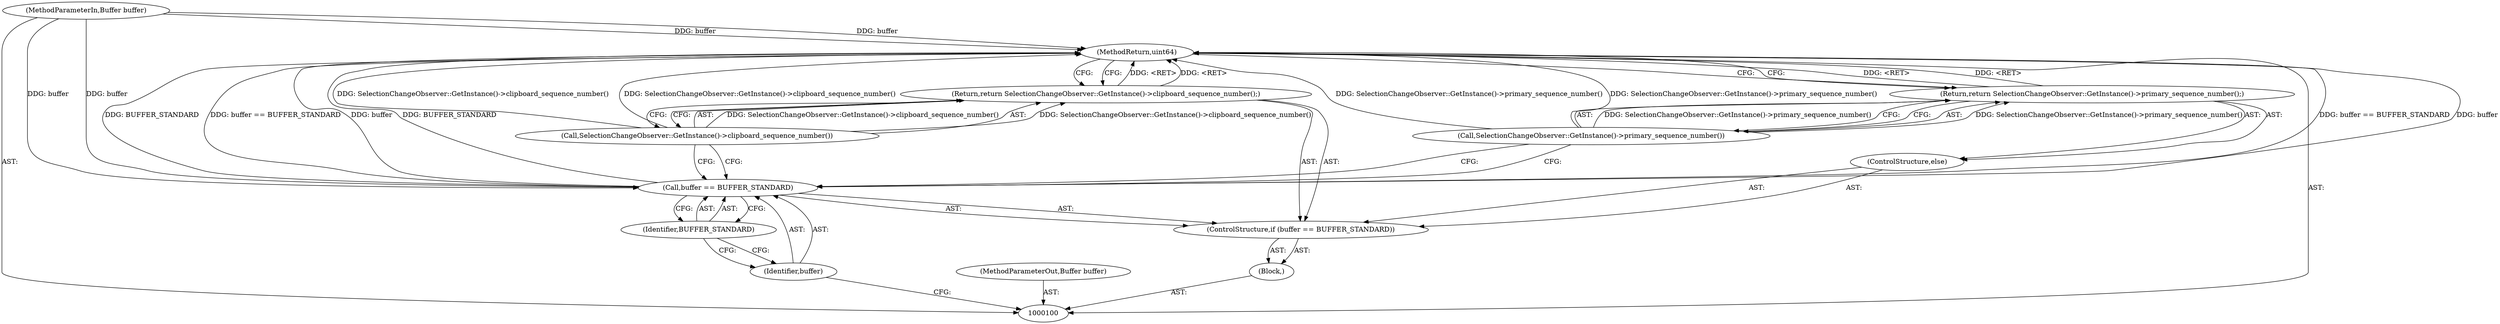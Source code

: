 digraph "0_Chrome_1a828911013ff501b87aacc5b555e470b31f2909" {
"1000112" [label="(MethodReturn,uint64)"];
"1000101" [label="(MethodParameterIn,Buffer buffer)"];
"1000129" [label="(MethodParameterOut,Buffer buffer)"];
"1000102" [label="(Block,)"];
"1000106" [label="(Identifier,BUFFER_STANDARD)"];
"1000103" [label="(ControlStructure,if (buffer == BUFFER_STANDARD))"];
"1000104" [label="(Call,buffer == BUFFER_STANDARD)"];
"1000105" [label="(Identifier,buffer)"];
"1000108" [label="(Call,SelectionChangeObserver::GetInstance()->clipboard_sequence_number())"];
"1000107" [label="(Return,return SelectionChangeObserver::GetInstance()->clipboard_sequence_number();)"];
"1000109" [label="(ControlStructure,else)"];
"1000111" [label="(Call,SelectionChangeObserver::GetInstance()->primary_sequence_number())"];
"1000110" [label="(Return,return SelectionChangeObserver::GetInstance()->primary_sequence_number();)"];
"1000112" -> "1000100"  [label="AST: "];
"1000112" -> "1000107"  [label="CFG: "];
"1000112" -> "1000110"  [label="CFG: "];
"1000108" -> "1000112"  [label="DDG: SelectionChangeObserver::GetInstance()->clipboard_sequence_number()"];
"1000104" -> "1000112"  [label="DDG: buffer == BUFFER_STANDARD"];
"1000104" -> "1000112"  [label="DDG: buffer"];
"1000104" -> "1000112"  [label="DDG: BUFFER_STANDARD"];
"1000101" -> "1000112"  [label="DDG: buffer"];
"1000111" -> "1000112"  [label="DDG: SelectionChangeObserver::GetInstance()->primary_sequence_number()"];
"1000110" -> "1000112"  [label="DDG: <RET>"];
"1000107" -> "1000112"  [label="DDG: <RET>"];
"1000101" -> "1000100"  [label="AST: "];
"1000101" -> "1000112"  [label="DDG: buffer"];
"1000101" -> "1000104"  [label="DDG: buffer"];
"1000129" -> "1000100"  [label="AST: "];
"1000102" -> "1000100"  [label="AST: "];
"1000103" -> "1000102"  [label="AST: "];
"1000106" -> "1000104"  [label="AST: "];
"1000106" -> "1000105"  [label="CFG: "];
"1000104" -> "1000106"  [label="CFG: "];
"1000103" -> "1000102"  [label="AST: "];
"1000104" -> "1000103"  [label="AST: "];
"1000107" -> "1000103"  [label="AST: "];
"1000109" -> "1000103"  [label="AST: "];
"1000104" -> "1000103"  [label="AST: "];
"1000104" -> "1000106"  [label="CFG: "];
"1000105" -> "1000104"  [label="AST: "];
"1000106" -> "1000104"  [label="AST: "];
"1000108" -> "1000104"  [label="CFG: "];
"1000111" -> "1000104"  [label="CFG: "];
"1000104" -> "1000112"  [label="DDG: buffer == BUFFER_STANDARD"];
"1000104" -> "1000112"  [label="DDG: buffer"];
"1000104" -> "1000112"  [label="DDG: BUFFER_STANDARD"];
"1000101" -> "1000104"  [label="DDG: buffer"];
"1000105" -> "1000104"  [label="AST: "];
"1000105" -> "1000100"  [label="CFG: "];
"1000106" -> "1000105"  [label="CFG: "];
"1000108" -> "1000107"  [label="AST: "];
"1000108" -> "1000104"  [label="CFG: "];
"1000107" -> "1000108"  [label="CFG: "];
"1000108" -> "1000112"  [label="DDG: SelectionChangeObserver::GetInstance()->clipboard_sequence_number()"];
"1000108" -> "1000107"  [label="DDG: SelectionChangeObserver::GetInstance()->clipboard_sequence_number()"];
"1000107" -> "1000103"  [label="AST: "];
"1000107" -> "1000108"  [label="CFG: "];
"1000108" -> "1000107"  [label="AST: "];
"1000112" -> "1000107"  [label="CFG: "];
"1000107" -> "1000112"  [label="DDG: <RET>"];
"1000108" -> "1000107"  [label="DDG: SelectionChangeObserver::GetInstance()->clipboard_sequence_number()"];
"1000109" -> "1000103"  [label="AST: "];
"1000110" -> "1000109"  [label="AST: "];
"1000111" -> "1000110"  [label="AST: "];
"1000111" -> "1000104"  [label="CFG: "];
"1000110" -> "1000111"  [label="CFG: "];
"1000111" -> "1000112"  [label="DDG: SelectionChangeObserver::GetInstance()->primary_sequence_number()"];
"1000111" -> "1000110"  [label="DDG: SelectionChangeObserver::GetInstance()->primary_sequence_number()"];
"1000110" -> "1000109"  [label="AST: "];
"1000110" -> "1000111"  [label="CFG: "];
"1000111" -> "1000110"  [label="AST: "];
"1000112" -> "1000110"  [label="CFG: "];
"1000110" -> "1000112"  [label="DDG: <RET>"];
"1000111" -> "1000110"  [label="DDG: SelectionChangeObserver::GetInstance()->primary_sequence_number()"];
}
